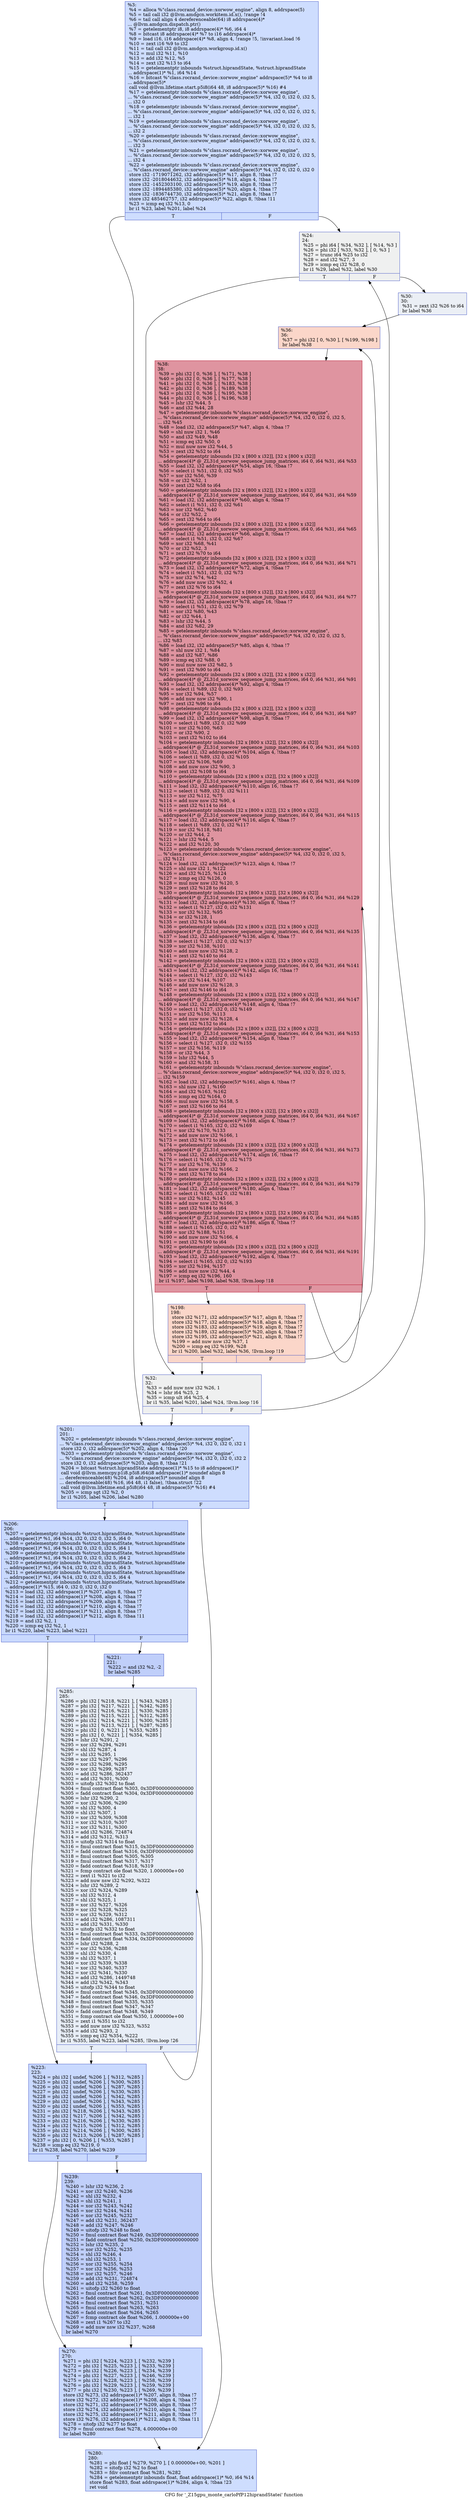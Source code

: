 digraph "CFG for '_Z15gpu_monte_carloPfP12hiprandStatei' function" {
	label="CFG for '_Z15gpu_monte_carloPfP12hiprandStatei' function";

	Node0x6479a60 [shape=record,color="#3d50c3ff", style=filled, fillcolor="#8fb1fe70",label="{%3:\l  %4 = alloca %\"class.rocrand_device::xorwow_engine\", align 8, addrspace(5)\l  %5 = tail call i32 @llvm.amdgcn.workitem.id.x(), !range !4\l  %6 = tail call align 4 dereferenceable(64) i8 addrspace(4)*\l... @llvm.amdgcn.dispatch.ptr()\l  %7 = getelementptr i8, i8 addrspace(4)* %6, i64 4\l  %8 = bitcast i8 addrspace(4)* %7 to i16 addrspace(4)*\l  %9 = load i16, i16 addrspace(4)* %8, align 4, !range !5, !invariant.load !6\l  %10 = zext i16 %9 to i32\l  %11 = tail call i32 @llvm.amdgcn.workgroup.id.x()\l  %12 = mul i32 %11, %10\l  %13 = add i32 %12, %5\l  %14 = zext i32 %13 to i64\l  %15 = getelementptr inbounds %struct.hiprandState, %struct.hiprandState\l... addrspace(1)* %1, i64 %14\l  %16 = bitcast %\"class.rocrand_device::xorwow_engine\" addrspace(5)* %4 to i8\l... addrspace(5)*\l  call void @llvm.lifetime.start.p5i8(i64 48, i8 addrspace(5)* %16) #4\l  %17 = getelementptr inbounds %\"class.rocrand_device::xorwow_engine\",\l... %\"class.rocrand_device::xorwow_engine\" addrspace(5)* %4, i32 0, i32 0, i32 5,\l... i32 0\l  %18 = getelementptr inbounds %\"class.rocrand_device::xorwow_engine\",\l... %\"class.rocrand_device::xorwow_engine\" addrspace(5)* %4, i32 0, i32 0, i32 5,\l... i32 1\l  %19 = getelementptr inbounds %\"class.rocrand_device::xorwow_engine\",\l... %\"class.rocrand_device::xorwow_engine\" addrspace(5)* %4, i32 0, i32 0, i32 5,\l... i32 2\l  %20 = getelementptr inbounds %\"class.rocrand_device::xorwow_engine\",\l... %\"class.rocrand_device::xorwow_engine\" addrspace(5)* %4, i32 0, i32 0, i32 5,\l... i32 3\l  %21 = getelementptr inbounds %\"class.rocrand_device::xorwow_engine\",\l... %\"class.rocrand_device::xorwow_engine\" addrspace(5)* %4, i32 0, i32 0, i32 5,\l... i32 4\l  %22 = getelementptr inbounds %\"class.rocrand_device::xorwow_engine\",\l... %\"class.rocrand_device::xorwow_engine\" addrspace(5)* %4, i32 0, i32 0, i32 0\l  store i32 -1719071262, i32 addrspace(5)* %17, align 8, !tbaa !7\l  store i32 -2018044632, i32 addrspace(5)* %18, align 4, !tbaa !7\l  store i32 -1452303100, i32 addrspace(5)* %19, align 8, !tbaa !7\l  store i32 -1894485380, i32 addrspace(5)* %20, align 4, !tbaa !7\l  store i32 -1836744730, i32 addrspace(5)* %21, align 8, !tbaa !7\l  store i32 485462757, i32 addrspace(5)* %22, align 8, !tbaa !11\l  %23 = icmp eq i32 %13, 0\l  br i1 %23, label %201, label %24\l|{<s0>T|<s1>F}}"];
	Node0x6479a60:s0 -> Node0x6480480;
	Node0x6479a60:s1 -> Node0x6480510;
	Node0x6480510 [shape=record,color="#3d50c3ff", style=filled, fillcolor="#dbdcde70",label="{%24:\l24:                                               \l  %25 = phi i64 [ %34, %32 ], [ %14, %3 ]\l  %26 = phi i32 [ %33, %32 ], [ 0, %3 ]\l  %27 = trunc i64 %25 to i32\l  %28 = and i32 %27, 3\l  %29 = icmp eq i32 %28, 0\l  br i1 %29, label %32, label %30\l|{<s0>T|<s1>F}}"];
	Node0x6480510:s0 -> Node0x6480650;
	Node0x6480510:s1 -> Node0x6480a40;
	Node0x6480a40 [shape=record,color="#3d50c3ff", style=filled, fillcolor="#d1dae970",label="{%30:\l30:                                               \l  %31 = zext i32 %26 to i64\l  br label %36\l}"];
	Node0x6480a40 -> Node0x6480bf0;
	Node0x6480650 [shape=record,color="#3d50c3ff", style=filled, fillcolor="#dbdcde70",label="{%32:\l32:                                               \l  %33 = add nuw nsw i32 %26, 1\l  %34 = lshr i64 %25, 2\l  %35 = icmp ult i64 %25, 4\l  br i1 %35, label %201, label %24, !llvm.loop !16\l|{<s0>T|<s1>F}}"];
	Node0x6480650:s0 -> Node0x6480480;
	Node0x6480650:s1 -> Node0x6480510;
	Node0x6480bf0 [shape=record,color="#3d50c3ff", style=filled, fillcolor="#f6a38570",label="{%36:\l36:                                               \l  %37 = phi i32 [ 0, %30 ], [ %199, %198 ]\l  br label %38\l}"];
	Node0x6480bf0 -> Node0x64811d0;
	Node0x64811d0 [shape=record,color="#b70d28ff", style=filled, fillcolor="#b70d2870",label="{%38:\l38:                                               \l  %39 = phi i32 [ 0, %36 ], [ %171, %38 ]\l  %40 = phi i32 [ 0, %36 ], [ %177, %38 ]\l  %41 = phi i32 [ 0, %36 ], [ %183, %38 ]\l  %42 = phi i32 [ 0, %36 ], [ %189, %38 ]\l  %43 = phi i32 [ 0, %36 ], [ %195, %38 ]\l  %44 = phi i32 [ 0, %36 ], [ %196, %38 ]\l  %45 = lshr i32 %44, 5\l  %46 = and i32 %44, 28\l  %47 = getelementptr inbounds %\"class.rocrand_device::xorwow_engine\",\l... %\"class.rocrand_device::xorwow_engine\" addrspace(5)* %4, i32 0, i32 0, i32 5,\l... i32 %45\l  %48 = load i32, i32 addrspace(5)* %47, align 4, !tbaa !7\l  %49 = shl nuw i32 1, %46\l  %50 = and i32 %49, %48\l  %51 = icmp eq i32 %50, 0\l  %52 = mul nuw nsw i32 %44, 5\l  %53 = zext i32 %52 to i64\l  %54 = getelementptr inbounds [32 x [800 x i32]], [32 x [800 x i32]]\l... addrspace(4)* @_ZL31d_xorwow_sequence_jump_matrices, i64 0, i64 %31, i64 %53\l  %55 = load i32, i32 addrspace(4)* %54, align 16, !tbaa !7\l  %56 = select i1 %51, i32 0, i32 %55\l  %57 = xor i32 %56, %39\l  %58 = or i32 %52, 1\l  %59 = zext i32 %58 to i64\l  %60 = getelementptr inbounds [32 x [800 x i32]], [32 x [800 x i32]]\l... addrspace(4)* @_ZL31d_xorwow_sequence_jump_matrices, i64 0, i64 %31, i64 %59\l  %61 = load i32, i32 addrspace(4)* %60, align 4, !tbaa !7\l  %62 = select i1 %51, i32 0, i32 %61\l  %63 = xor i32 %62, %40\l  %64 = or i32 %52, 2\l  %65 = zext i32 %64 to i64\l  %66 = getelementptr inbounds [32 x [800 x i32]], [32 x [800 x i32]]\l... addrspace(4)* @_ZL31d_xorwow_sequence_jump_matrices, i64 0, i64 %31, i64 %65\l  %67 = load i32, i32 addrspace(4)* %66, align 8, !tbaa !7\l  %68 = select i1 %51, i32 0, i32 %67\l  %69 = xor i32 %68, %41\l  %70 = or i32 %52, 3\l  %71 = zext i32 %70 to i64\l  %72 = getelementptr inbounds [32 x [800 x i32]], [32 x [800 x i32]]\l... addrspace(4)* @_ZL31d_xorwow_sequence_jump_matrices, i64 0, i64 %31, i64 %71\l  %73 = load i32, i32 addrspace(4)* %72, align 4, !tbaa !7\l  %74 = select i1 %51, i32 0, i32 %73\l  %75 = xor i32 %74, %42\l  %76 = add nuw nsw i32 %52, 4\l  %77 = zext i32 %76 to i64\l  %78 = getelementptr inbounds [32 x [800 x i32]], [32 x [800 x i32]]\l... addrspace(4)* @_ZL31d_xorwow_sequence_jump_matrices, i64 0, i64 %31, i64 %77\l  %79 = load i32, i32 addrspace(4)* %78, align 16, !tbaa !7\l  %80 = select i1 %51, i32 0, i32 %79\l  %81 = xor i32 %80, %43\l  %82 = or i32 %44, 1\l  %83 = lshr i32 %44, 5\l  %84 = and i32 %82, 29\l  %85 = getelementptr inbounds %\"class.rocrand_device::xorwow_engine\",\l... %\"class.rocrand_device::xorwow_engine\" addrspace(5)* %4, i32 0, i32 0, i32 5,\l... i32 %83\l  %86 = load i32, i32 addrspace(5)* %85, align 4, !tbaa !7\l  %87 = shl nuw i32 1, %84\l  %88 = and i32 %87, %86\l  %89 = icmp eq i32 %88, 0\l  %90 = mul nuw nsw i32 %82, 5\l  %91 = zext i32 %90 to i64\l  %92 = getelementptr inbounds [32 x [800 x i32]], [32 x [800 x i32]]\l... addrspace(4)* @_ZL31d_xorwow_sequence_jump_matrices, i64 0, i64 %31, i64 %91\l  %93 = load i32, i32 addrspace(4)* %92, align 4, !tbaa !7\l  %94 = select i1 %89, i32 0, i32 %93\l  %95 = xor i32 %94, %57\l  %96 = add nuw nsw i32 %90, 1\l  %97 = zext i32 %96 to i64\l  %98 = getelementptr inbounds [32 x [800 x i32]], [32 x [800 x i32]]\l... addrspace(4)* @_ZL31d_xorwow_sequence_jump_matrices, i64 0, i64 %31, i64 %97\l  %99 = load i32, i32 addrspace(4)* %98, align 8, !tbaa !7\l  %100 = select i1 %89, i32 0, i32 %99\l  %101 = xor i32 %100, %63\l  %102 = or i32 %90, 2\l  %103 = zext i32 %102 to i64\l  %104 = getelementptr inbounds [32 x [800 x i32]], [32 x [800 x i32]]\l... addrspace(4)* @_ZL31d_xorwow_sequence_jump_matrices, i64 0, i64 %31, i64 %103\l  %105 = load i32, i32 addrspace(4)* %104, align 4, !tbaa !7\l  %106 = select i1 %89, i32 0, i32 %105\l  %107 = xor i32 %106, %69\l  %108 = add nuw nsw i32 %90, 3\l  %109 = zext i32 %108 to i64\l  %110 = getelementptr inbounds [32 x [800 x i32]], [32 x [800 x i32]]\l... addrspace(4)* @_ZL31d_xorwow_sequence_jump_matrices, i64 0, i64 %31, i64 %109\l  %111 = load i32, i32 addrspace(4)* %110, align 16, !tbaa !7\l  %112 = select i1 %89, i32 0, i32 %111\l  %113 = xor i32 %112, %75\l  %114 = add nuw nsw i32 %90, 4\l  %115 = zext i32 %114 to i64\l  %116 = getelementptr inbounds [32 x [800 x i32]], [32 x [800 x i32]]\l... addrspace(4)* @_ZL31d_xorwow_sequence_jump_matrices, i64 0, i64 %31, i64 %115\l  %117 = load i32, i32 addrspace(4)* %116, align 4, !tbaa !7\l  %118 = select i1 %89, i32 0, i32 %117\l  %119 = xor i32 %118, %81\l  %120 = or i32 %44, 2\l  %121 = lshr i32 %44, 5\l  %122 = and i32 %120, 30\l  %123 = getelementptr inbounds %\"class.rocrand_device::xorwow_engine\",\l... %\"class.rocrand_device::xorwow_engine\" addrspace(5)* %4, i32 0, i32 0, i32 5,\l... i32 %121\l  %124 = load i32, i32 addrspace(5)* %123, align 4, !tbaa !7\l  %125 = shl nuw i32 1, %122\l  %126 = and i32 %125, %124\l  %127 = icmp eq i32 %126, 0\l  %128 = mul nuw nsw i32 %120, 5\l  %129 = zext i32 %128 to i64\l  %130 = getelementptr inbounds [32 x [800 x i32]], [32 x [800 x i32]]\l... addrspace(4)* @_ZL31d_xorwow_sequence_jump_matrices, i64 0, i64 %31, i64 %129\l  %131 = load i32, i32 addrspace(4)* %130, align 8, !tbaa !7\l  %132 = select i1 %127, i32 0, i32 %131\l  %133 = xor i32 %132, %95\l  %134 = or i32 %128, 1\l  %135 = zext i32 %134 to i64\l  %136 = getelementptr inbounds [32 x [800 x i32]], [32 x [800 x i32]]\l... addrspace(4)* @_ZL31d_xorwow_sequence_jump_matrices, i64 0, i64 %31, i64 %135\l  %137 = load i32, i32 addrspace(4)* %136, align 4, !tbaa !7\l  %138 = select i1 %127, i32 0, i32 %137\l  %139 = xor i32 %138, %101\l  %140 = add nuw nsw i32 %128, 2\l  %141 = zext i32 %140 to i64\l  %142 = getelementptr inbounds [32 x [800 x i32]], [32 x [800 x i32]]\l... addrspace(4)* @_ZL31d_xorwow_sequence_jump_matrices, i64 0, i64 %31, i64 %141\l  %143 = load i32, i32 addrspace(4)* %142, align 16, !tbaa !7\l  %144 = select i1 %127, i32 0, i32 %143\l  %145 = xor i32 %144, %107\l  %146 = add nuw nsw i32 %128, 3\l  %147 = zext i32 %146 to i64\l  %148 = getelementptr inbounds [32 x [800 x i32]], [32 x [800 x i32]]\l... addrspace(4)* @_ZL31d_xorwow_sequence_jump_matrices, i64 0, i64 %31, i64 %147\l  %149 = load i32, i32 addrspace(4)* %148, align 4, !tbaa !7\l  %150 = select i1 %127, i32 0, i32 %149\l  %151 = xor i32 %150, %113\l  %152 = add nuw nsw i32 %128, 4\l  %153 = zext i32 %152 to i64\l  %154 = getelementptr inbounds [32 x [800 x i32]], [32 x [800 x i32]]\l... addrspace(4)* @_ZL31d_xorwow_sequence_jump_matrices, i64 0, i64 %31, i64 %153\l  %155 = load i32, i32 addrspace(4)* %154, align 8, !tbaa !7\l  %156 = select i1 %127, i32 0, i32 %155\l  %157 = xor i32 %156, %119\l  %158 = or i32 %44, 3\l  %159 = lshr i32 %44, 5\l  %160 = and i32 %158, 31\l  %161 = getelementptr inbounds %\"class.rocrand_device::xorwow_engine\",\l... %\"class.rocrand_device::xorwow_engine\" addrspace(5)* %4, i32 0, i32 0, i32 5,\l... i32 %159\l  %162 = load i32, i32 addrspace(5)* %161, align 4, !tbaa !7\l  %163 = shl nuw i32 1, %160\l  %164 = and i32 %163, %162\l  %165 = icmp eq i32 %164, 0\l  %166 = mul nuw nsw i32 %158, 5\l  %167 = zext i32 %166 to i64\l  %168 = getelementptr inbounds [32 x [800 x i32]], [32 x [800 x i32]]\l... addrspace(4)* @_ZL31d_xorwow_sequence_jump_matrices, i64 0, i64 %31, i64 %167\l  %169 = load i32, i32 addrspace(4)* %168, align 4, !tbaa !7\l  %170 = select i1 %165, i32 0, i32 %169\l  %171 = xor i32 %170, %133\l  %172 = add nuw nsw i32 %166, 1\l  %173 = zext i32 %172 to i64\l  %174 = getelementptr inbounds [32 x [800 x i32]], [32 x [800 x i32]]\l... addrspace(4)* @_ZL31d_xorwow_sequence_jump_matrices, i64 0, i64 %31, i64 %173\l  %175 = load i32, i32 addrspace(4)* %174, align 16, !tbaa !7\l  %176 = select i1 %165, i32 0, i32 %175\l  %177 = xor i32 %176, %139\l  %178 = add nuw nsw i32 %166, 2\l  %179 = zext i32 %178 to i64\l  %180 = getelementptr inbounds [32 x [800 x i32]], [32 x [800 x i32]]\l... addrspace(4)* @_ZL31d_xorwow_sequence_jump_matrices, i64 0, i64 %31, i64 %179\l  %181 = load i32, i32 addrspace(4)* %180, align 4, !tbaa !7\l  %182 = select i1 %165, i32 0, i32 %181\l  %183 = xor i32 %182, %145\l  %184 = add nuw nsw i32 %166, 3\l  %185 = zext i32 %184 to i64\l  %186 = getelementptr inbounds [32 x [800 x i32]], [32 x [800 x i32]]\l... addrspace(4)* @_ZL31d_xorwow_sequence_jump_matrices, i64 0, i64 %31, i64 %185\l  %187 = load i32, i32 addrspace(4)* %186, align 8, !tbaa !7\l  %188 = select i1 %165, i32 0, i32 %187\l  %189 = xor i32 %188, %151\l  %190 = add nuw nsw i32 %166, 4\l  %191 = zext i32 %190 to i64\l  %192 = getelementptr inbounds [32 x [800 x i32]], [32 x [800 x i32]]\l... addrspace(4)* @_ZL31d_xorwow_sequence_jump_matrices, i64 0, i64 %31, i64 %191\l  %193 = load i32, i32 addrspace(4)* %192, align 4, !tbaa !7\l  %194 = select i1 %165, i32 0, i32 %193\l  %195 = xor i32 %194, %157\l  %196 = add nuw nsw i32 %44, 4\l  %197 = icmp eq i32 %196, 160\l  br i1 %197, label %198, label %38, !llvm.loop !18\l|{<s0>T|<s1>F}}"];
	Node0x64811d0:s0 -> Node0x6481090;
	Node0x64811d0:s1 -> Node0x64811d0;
	Node0x6481090 [shape=record,color="#3d50c3ff", style=filled, fillcolor="#f6a38570",label="{%198:\l198:                                              \l  store i32 %171, i32 addrspace(5)* %17, align 8, !tbaa !7\l  store i32 %177, i32 addrspace(5)* %18, align 4, !tbaa !7\l  store i32 %183, i32 addrspace(5)* %19, align 8, !tbaa !7\l  store i32 %189, i32 addrspace(5)* %20, align 4, !tbaa !7\l  store i32 %195, i32 addrspace(5)* %21, align 8, !tbaa !7\l  %199 = add nuw nsw i32 %37, 1\l  %200 = icmp eq i32 %199, %28\l  br i1 %200, label %32, label %36, !llvm.loop !19\l|{<s0>T|<s1>F}}"];
	Node0x6481090:s0 -> Node0x6480650;
	Node0x6481090:s1 -> Node0x6480bf0;
	Node0x6480480 [shape=record,color="#3d50c3ff", style=filled, fillcolor="#8fb1fe70",label="{%201:\l201:                                              \l  %202 = getelementptr inbounds %\"class.rocrand_device::xorwow_engine\",\l... %\"class.rocrand_device::xorwow_engine\" addrspace(5)* %4, i32 0, i32 0, i32 1\l  store i32 0, i32 addrspace(5)* %202, align 4, !tbaa !20\l  %203 = getelementptr inbounds %\"class.rocrand_device::xorwow_engine\",\l... %\"class.rocrand_device::xorwow_engine\" addrspace(5)* %4, i32 0, i32 0, i32 2\l  store i32 0, i32 addrspace(5)* %203, align 8, !tbaa !21\l  %204 = bitcast %struct.hiprandState addrspace(1)* %15 to i8 addrspace(1)*\l  call void @llvm.memcpy.p1i8.p5i8.i64(i8 addrspace(1)* noundef align 8\l... dereferenceable(48) %204, i8 addrspace(5)* noundef align 8\l... dereferenceable(48) %16, i64 48, i1 false), !tbaa.struct !22\l  call void @llvm.lifetime.end.p5i8(i64 48, i8 addrspace(5)* %16) #4\l  %205 = icmp sgt i32 %2, 0\l  br i1 %205, label %206, label %280\l|{<s0>T|<s1>F}}"];
	Node0x6480480:s0 -> Node0x6488ce0;
	Node0x6480480:s1 -> Node0x6488d30;
	Node0x6488ce0 [shape=record,color="#3d50c3ff", style=filled, fillcolor="#85a8fc70",label="{%206:\l206:                                              \l  %207 = getelementptr inbounds %struct.hiprandState, %struct.hiprandState\l... addrspace(1)* %1, i64 %14, i32 0, i32 0, i32 5, i64 0\l  %208 = getelementptr inbounds %struct.hiprandState, %struct.hiprandState\l... addrspace(1)* %1, i64 %14, i32 0, i32 0, i32 5, i64 1\l  %209 = getelementptr inbounds %struct.hiprandState, %struct.hiprandState\l... addrspace(1)* %1, i64 %14, i32 0, i32 0, i32 5, i64 2\l  %210 = getelementptr inbounds %struct.hiprandState, %struct.hiprandState\l... addrspace(1)* %1, i64 %14, i32 0, i32 0, i32 5, i64 3\l  %211 = getelementptr inbounds %struct.hiprandState, %struct.hiprandState\l... addrspace(1)* %1, i64 %14, i32 0, i32 0, i32 5, i64 4\l  %212 = getelementptr inbounds %struct.hiprandState, %struct.hiprandState\l... addrspace(1)* %15, i64 0, i32 0, i32 0, i32 0\l  %213 = load i32, i32 addrspace(1)* %207, align 8, !tbaa !7\l  %214 = load i32, i32 addrspace(1)* %208, align 4, !tbaa !7\l  %215 = load i32, i32 addrspace(1)* %209, align 8, !tbaa !7\l  %216 = load i32, i32 addrspace(1)* %210, align 4, !tbaa !7\l  %217 = load i32, i32 addrspace(1)* %211, align 8, !tbaa !7\l  %218 = load i32, i32 addrspace(1)* %212, align 8, !tbaa !11\l  %219 = and i32 %2, 1\l  %220 = icmp eq i32 %2, 1\l  br i1 %220, label %223, label %221\l|{<s0>T|<s1>F}}"];
	Node0x6488ce0:s0 -> Node0x647a5b0;
	Node0x6488ce0:s1 -> Node0x647a600;
	Node0x647a600 [shape=record,color="#3d50c3ff", style=filled, fillcolor="#7093f370",label="{%221:\l221:                                              \l  %222 = and i32 %2, -2\l  br label %285\l}"];
	Node0x647a600 -> Node0x647a7d0;
	Node0x647a5b0 [shape=record,color="#3d50c3ff", style=filled, fillcolor="#85a8fc70",label="{%223:\l223:                                              \l  %224 = phi i32 [ undef, %206 ], [ %312, %285 ]\l  %225 = phi i32 [ undef, %206 ], [ %300, %285 ]\l  %226 = phi i32 [ undef, %206 ], [ %287, %285 ]\l  %227 = phi i32 [ undef, %206 ], [ %330, %285 ]\l  %228 = phi i32 [ undef, %206 ], [ %342, %285 ]\l  %229 = phi i32 [ undef, %206 ], [ %343, %285 ]\l  %230 = phi i32 [ undef, %206 ], [ %353, %285 ]\l  %231 = phi i32 [ %218, %206 ], [ %343, %285 ]\l  %232 = phi i32 [ %217, %206 ], [ %342, %285 ]\l  %233 = phi i32 [ %216, %206 ], [ %330, %285 ]\l  %234 = phi i32 [ %215, %206 ], [ %312, %285 ]\l  %235 = phi i32 [ %214, %206 ], [ %300, %285 ]\l  %236 = phi i32 [ %213, %206 ], [ %287, %285 ]\l  %237 = phi i32 [ 0, %206 ], [ %353, %285 ]\l  %238 = icmp eq i32 %219, 0\l  br i1 %238, label %270, label %239\l|{<s0>T|<s1>F}}"];
	Node0x647a5b0:s0 -> Node0x648bc90;
	Node0x647a5b0:s1 -> Node0x648bd20;
	Node0x648bd20 [shape=record,color="#3d50c3ff", style=filled, fillcolor="#7093f370",label="{%239:\l239:                                              \l  %240 = lshr i32 %236, 2\l  %241 = xor i32 %240, %236\l  %242 = shl i32 %232, 4\l  %243 = shl i32 %241, 1\l  %244 = xor i32 %243, %242\l  %245 = xor i32 %244, %241\l  %246 = xor i32 %245, %232\l  %247 = add i32 %231, 362437\l  %248 = add i32 %247, %246\l  %249 = uitofp i32 %248 to float\l  %250 = fmul contract float %249, 0x3DF0000000000000\l  %251 = fadd contract float %250, 0x3DF0000000000000\l  %252 = lshr i32 %235, 2\l  %253 = xor i32 %252, %235\l  %254 = shl i32 %246, 4\l  %255 = shl i32 %253, 1\l  %256 = xor i32 %255, %254\l  %257 = xor i32 %256, %253\l  %258 = xor i32 %257, %246\l  %259 = add i32 %231, 724874\l  %260 = add i32 %258, %259\l  %261 = uitofp i32 %260 to float\l  %262 = fmul contract float %261, 0x3DF0000000000000\l  %263 = fadd contract float %262, 0x3DF0000000000000\l  %264 = fmul contract float %251, %251\l  %265 = fmul contract float %263, %263\l  %266 = fadd contract float %264, %265\l  %267 = fcmp contract ole float %266, 1.000000e+00\l  %268 = zext i1 %267 to i32\l  %269 = add nuw nsw i32 %237, %268\l  br label %270\l}"];
	Node0x648bd20 -> Node0x648bc90;
	Node0x648bc90 [shape=record,color="#3d50c3ff", style=filled, fillcolor="#85a8fc70",label="{%270:\l270:                                              \l  %271 = phi i32 [ %224, %223 ], [ %232, %239 ]\l  %272 = phi i32 [ %225, %223 ], [ %233, %239 ]\l  %273 = phi i32 [ %226, %223 ], [ %234, %239 ]\l  %274 = phi i32 [ %227, %223 ], [ %246, %239 ]\l  %275 = phi i32 [ %228, %223 ], [ %258, %239 ]\l  %276 = phi i32 [ %229, %223 ], [ %259, %239 ]\l  %277 = phi i32 [ %230, %223 ], [ %269, %239 ]\l  store i32 %273, i32 addrspace(1)* %207, align 8, !tbaa !7\l  store i32 %272, i32 addrspace(1)* %208, align 4, !tbaa !7\l  store i32 %271, i32 addrspace(1)* %209, align 8, !tbaa !7\l  store i32 %274, i32 addrspace(1)* %210, align 4, !tbaa !7\l  store i32 %275, i32 addrspace(1)* %211, align 8, !tbaa !7\l  store i32 %276, i32 addrspace(1)* %212, align 8, !tbaa !11\l  %278 = sitofp i32 %277 to float\l  %279 = fmul contract float %278, 4.000000e+00\l  br label %280\l}"];
	Node0x648bc90 -> Node0x6488d30;
	Node0x6488d30 [shape=record,color="#3d50c3ff", style=filled, fillcolor="#8fb1fe70",label="{%280:\l280:                                              \l  %281 = phi float [ %279, %270 ], [ 0.000000e+00, %201 ]\l  %282 = sitofp i32 %2 to float\l  %283 = fdiv contract float %281, %282\l  %284 = getelementptr inbounds float, float addrspace(1)* %0, i64 %14\l  store float %283, float addrspace(1)* %284, align 4, !tbaa !23\l  ret void\l}"];
	Node0x647a7d0 [shape=record,color="#3d50c3ff", style=filled, fillcolor="#cbd8ee70",label="{%285:\l285:                                              \l  %286 = phi i32 [ %218, %221 ], [ %343, %285 ]\l  %287 = phi i32 [ %217, %221 ], [ %342, %285 ]\l  %288 = phi i32 [ %216, %221 ], [ %330, %285 ]\l  %289 = phi i32 [ %215, %221 ], [ %312, %285 ]\l  %290 = phi i32 [ %214, %221 ], [ %300, %285 ]\l  %291 = phi i32 [ %213, %221 ], [ %287, %285 ]\l  %292 = phi i32 [ 0, %221 ], [ %353, %285 ]\l  %293 = phi i32 [ 0, %221 ], [ %354, %285 ]\l  %294 = lshr i32 %291, 2\l  %295 = xor i32 %294, %291\l  %296 = shl i32 %287, 4\l  %297 = shl i32 %295, 1\l  %298 = xor i32 %297, %296\l  %299 = xor i32 %298, %295\l  %300 = xor i32 %299, %287\l  %301 = add i32 %286, 362437\l  %302 = add i32 %301, %300\l  %303 = uitofp i32 %302 to float\l  %304 = fmul contract float %303, 0x3DF0000000000000\l  %305 = fadd contract float %304, 0x3DF0000000000000\l  %306 = lshr i32 %290, 2\l  %307 = xor i32 %306, %290\l  %308 = shl i32 %300, 4\l  %309 = shl i32 %307, 1\l  %310 = xor i32 %309, %308\l  %311 = xor i32 %310, %307\l  %312 = xor i32 %311, %300\l  %313 = add i32 %286, 724874\l  %314 = add i32 %312, %313\l  %315 = uitofp i32 %314 to float\l  %316 = fmul contract float %315, 0x3DF0000000000000\l  %317 = fadd contract float %316, 0x3DF0000000000000\l  %318 = fmul contract float %305, %305\l  %319 = fmul contract float %317, %317\l  %320 = fadd contract float %318, %319\l  %321 = fcmp contract ole float %320, 1.000000e+00\l  %322 = zext i1 %321 to i32\l  %323 = add nuw nsw i32 %292, %322\l  %324 = lshr i32 %289, 2\l  %325 = xor i32 %324, %289\l  %326 = shl i32 %312, 4\l  %327 = shl i32 %325, 1\l  %328 = xor i32 %327, %326\l  %329 = xor i32 %328, %325\l  %330 = xor i32 %329, %312\l  %331 = add i32 %286, 1087311\l  %332 = add i32 %331, %330\l  %333 = uitofp i32 %332 to float\l  %334 = fmul contract float %333, 0x3DF0000000000000\l  %335 = fadd contract float %334, 0x3DF0000000000000\l  %336 = lshr i32 %288, 2\l  %337 = xor i32 %336, %288\l  %338 = shl i32 %330, 4\l  %339 = shl i32 %337, 1\l  %340 = xor i32 %339, %338\l  %341 = xor i32 %340, %337\l  %342 = xor i32 %341, %330\l  %343 = add i32 %286, 1449748\l  %344 = add i32 %342, %343\l  %345 = uitofp i32 %344 to float\l  %346 = fmul contract float %345, 0x3DF0000000000000\l  %347 = fadd contract float %346, 0x3DF0000000000000\l  %348 = fmul contract float %335, %335\l  %349 = fmul contract float %347, %347\l  %350 = fadd contract float %348, %349\l  %351 = fcmp contract ole float %350, 1.000000e+00\l  %352 = zext i1 %351 to i32\l  %353 = add nuw nsw i32 %323, %352\l  %354 = add i32 %293, 2\l  %355 = icmp eq i32 %354, %222\l  br i1 %355, label %223, label %285, !llvm.loop !26\l|{<s0>T|<s1>F}}"];
	Node0x647a7d0:s0 -> Node0x647a5b0;
	Node0x647a7d0:s1 -> Node0x647a7d0;
}
